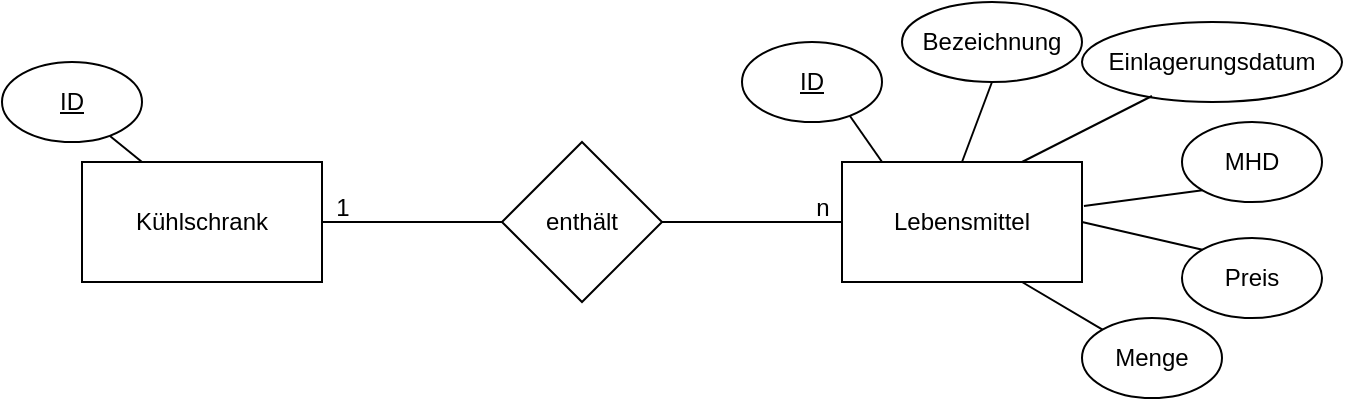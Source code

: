 <mxfile version="24.7.7">
  <diagram name="Seite-1" id="0gbFMJO8GkSnmhqrrLxl">
    <mxGraphModel dx="1290" dy="530" grid="1" gridSize="10" guides="1" tooltips="1" connect="1" arrows="1" fold="1" page="1" pageScale="1" pageWidth="827" pageHeight="1169" math="0" shadow="0">
      <root>
        <mxCell id="0" />
        <mxCell id="1" parent="0" />
        <mxCell id="CniOOqTi2MUg2u5NT7FD-1" value="Kühlschrank" style="rounded=0;whiteSpace=wrap;html=1;" vertex="1" parent="1">
          <mxGeometry x="80" y="250" width="120" height="60" as="geometry" />
        </mxCell>
        <mxCell id="CniOOqTi2MUg2u5NT7FD-2" value="Lebensmittel" style="rounded=0;whiteSpace=wrap;html=1;" vertex="1" parent="1">
          <mxGeometry x="460" y="250" width="120" height="60" as="geometry" />
        </mxCell>
        <mxCell id="CniOOqTi2MUg2u5NT7FD-4" value="&lt;div&gt;enthält&lt;/div&gt;" style="rhombus;whiteSpace=wrap;html=1;" vertex="1" parent="1">
          <mxGeometry x="290" y="240" width="80" height="80" as="geometry" />
        </mxCell>
        <mxCell id="CniOOqTi2MUg2u5NT7FD-6" value="" style="endArrow=none;html=1;rounded=0;exitX=1;exitY=0.5;exitDx=0;exitDy=0;entryX=0;entryY=0.5;entryDx=0;entryDy=0;" edge="1" parent="1" source="CniOOqTi2MUg2u5NT7FD-1" target="CniOOqTi2MUg2u5NT7FD-4">
          <mxGeometry width="50" height="50" relative="1" as="geometry">
            <mxPoint x="280" y="340" as="sourcePoint" />
            <mxPoint x="330" y="290" as="targetPoint" />
          </mxGeometry>
        </mxCell>
        <mxCell id="CniOOqTi2MUg2u5NT7FD-7" value="" style="endArrow=none;html=1;rounded=0;exitX=0;exitY=0.5;exitDx=0;exitDy=0;entryX=1;entryY=0.5;entryDx=0;entryDy=0;" edge="1" parent="1" source="CniOOqTi2MUg2u5NT7FD-2" target="CniOOqTi2MUg2u5NT7FD-4">
          <mxGeometry width="50" height="50" relative="1" as="geometry">
            <mxPoint x="210" y="290" as="sourcePoint" />
            <mxPoint x="300" y="290" as="targetPoint" />
          </mxGeometry>
        </mxCell>
        <mxCell id="CniOOqTi2MUg2u5NT7FD-8" value="1" style="text;html=1;align=center;verticalAlign=middle;resizable=0;points=[];autosize=1;strokeColor=none;fillColor=none;" vertex="1" parent="1">
          <mxGeometry x="195" y="258" width="30" height="30" as="geometry" />
        </mxCell>
        <mxCell id="CniOOqTi2MUg2u5NT7FD-9" value="n" style="text;html=1;align=center;verticalAlign=middle;resizable=0;points=[];autosize=1;strokeColor=none;fillColor=none;" vertex="1" parent="1">
          <mxGeometry x="435" y="258" width="30" height="30" as="geometry" />
        </mxCell>
        <mxCell id="CniOOqTi2MUg2u5NT7FD-10" value="MHD" style="ellipse;whiteSpace=wrap;html=1;" vertex="1" parent="1">
          <mxGeometry x="630" y="230" width="70" height="40" as="geometry" />
        </mxCell>
        <mxCell id="CniOOqTi2MUg2u5NT7FD-11" value="&lt;u&gt;ID&lt;/u&gt;" style="ellipse;whiteSpace=wrap;html=1;" vertex="1" parent="1">
          <mxGeometry x="410" y="190" width="70" height="40" as="geometry" />
        </mxCell>
        <mxCell id="CniOOqTi2MUg2u5NT7FD-12" value="" style="endArrow=none;html=1;rounded=0;entryX=0.771;entryY=0.925;entryDx=0;entryDy=0;entryPerimeter=0;exitX=0.167;exitY=0;exitDx=0;exitDy=0;exitPerimeter=0;" edge="1" parent="1" source="CniOOqTi2MUg2u5NT7FD-2" target="CniOOqTi2MUg2u5NT7FD-11">
          <mxGeometry width="50" height="50" relative="1" as="geometry">
            <mxPoint x="420" y="350" as="sourcePoint" />
            <mxPoint x="470" y="300" as="targetPoint" />
          </mxGeometry>
        </mxCell>
        <mxCell id="CniOOqTi2MUg2u5NT7FD-13" value="" style="endArrow=none;html=1;rounded=0;entryX=0;entryY=1;entryDx=0;entryDy=0;exitX=1.008;exitY=0.367;exitDx=0;exitDy=0;exitPerimeter=0;" edge="1" parent="1" source="CniOOqTi2MUg2u5NT7FD-2" target="CniOOqTi2MUg2u5NT7FD-10">
          <mxGeometry width="50" height="50" relative="1" as="geometry">
            <mxPoint x="490" y="260" as="sourcePoint" />
            <mxPoint x="474" y="237" as="targetPoint" />
          </mxGeometry>
        </mxCell>
        <mxCell id="CniOOqTi2MUg2u5NT7FD-14" value="Bezeichnung" style="ellipse;whiteSpace=wrap;html=1;" vertex="1" parent="1">
          <mxGeometry x="490" y="170" width="90" height="40" as="geometry" />
        </mxCell>
        <mxCell id="CniOOqTi2MUg2u5NT7FD-15" value="" style="endArrow=none;html=1;rounded=0;entryX=0.5;entryY=1;entryDx=0;entryDy=0;exitX=0.5;exitY=0;exitDx=0;exitDy=0;" edge="1" parent="1" source="CniOOqTi2MUg2u5NT7FD-2" target="CniOOqTi2MUg2u5NT7FD-14">
          <mxGeometry width="50" height="50" relative="1" as="geometry">
            <mxPoint x="560" y="260" as="sourcePoint" />
            <mxPoint x="625" y="220" as="targetPoint" />
          </mxGeometry>
        </mxCell>
        <mxCell id="CniOOqTi2MUg2u5NT7FD-16" value="Einlagerungsdatum" style="ellipse;whiteSpace=wrap;html=1;" vertex="1" parent="1">
          <mxGeometry x="580" y="180" width="130" height="40" as="geometry" />
        </mxCell>
        <mxCell id="CniOOqTi2MUg2u5NT7FD-17" value="" style="endArrow=none;html=1;rounded=0;entryX=0.269;entryY=0.925;entryDx=0;entryDy=0;exitX=0.75;exitY=0;exitDx=0;exitDy=0;entryPerimeter=0;" edge="1" parent="1" source="CniOOqTi2MUg2u5NT7FD-2" target="CniOOqTi2MUg2u5NT7FD-16">
          <mxGeometry width="50" height="50" relative="1" as="geometry">
            <mxPoint x="530" y="260" as="sourcePoint" />
            <mxPoint x="545" y="220" as="targetPoint" />
          </mxGeometry>
        </mxCell>
        <mxCell id="CniOOqTi2MUg2u5NT7FD-18" value="Preis" style="ellipse;whiteSpace=wrap;html=1;" vertex="1" parent="1">
          <mxGeometry x="630" y="288" width="70" height="40" as="geometry" />
        </mxCell>
        <mxCell id="CniOOqTi2MUg2u5NT7FD-19" value="" style="endArrow=none;html=1;rounded=0;entryX=0;entryY=0;entryDx=0;entryDy=0;exitX=1;exitY=0.5;exitDx=0;exitDy=0;" edge="1" parent="1" source="CniOOqTi2MUg2u5NT7FD-2" target="CniOOqTi2MUg2u5NT7FD-18">
          <mxGeometry width="50" height="50" relative="1" as="geometry">
            <mxPoint x="591" y="282" as="sourcePoint" />
            <mxPoint x="650" y="274" as="targetPoint" />
          </mxGeometry>
        </mxCell>
        <mxCell id="CniOOqTi2MUg2u5NT7FD-20" value="&lt;u&gt;ID&lt;/u&gt;" style="ellipse;whiteSpace=wrap;html=1;" vertex="1" parent="1">
          <mxGeometry x="40" y="200" width="70" height="40" as="geometry" />
        </mxCell>
        <mxCell id="CniOOqTi2MUg2u5NT7FD-21" value="" style="endArrow=none;html=1;rounded=0;entryX=0.771;entryY=0.925;entryDx=0;entryDy=0;entryPerimeter=0;exitX=0.25;exitY=0;exitDx=0;exitDy=0;" edge="1" parent="1" target="CniOOqTi2MUg2u5NT7FD-20" source="CniOOqTi2MUg2u5NT7FD-1">
          <mxGeometry width="50" height="50" relative="1" as="geometry">
            <mxPoint x="140" y="240" as="sourcePoint" />
            <mxPoint x="130" y="290" as="targetPoint" />
          </mxGeometry>
        </mxCell>
        <mxCell id="CniOOqTi2MUg2u5NT7FD-24" value="Menge" style="ellipse;whiteSpace=wrap;html=1;" vertex="1" parent="1">
          <mxGeometry x="580" y="328" width="70" height="40" as="geometry" />
        </mxCell>
        <mxCell id="CniOOqTi2MUg2u5NT7FD-25" value="" style="endArrow=none;html=1;rounded=0;entryX=0;entryY=0;entryDx=0;entryDy=0;exitX=0.75;exitY=1;exitDx=0;exitDy=0;" edge="1" parent="1" source="CniOOqTi2MUg2u5NT7FD-2" target="CniOOqTi2MUg2u5NT7FD-24">
          <mxGeometry width="50" height="50" relative="1" as="geometry">
            <mxPoint x="590" y="290" as="sourcePoint" />
            <mxPoint x="650" y="304" as="targetPoint" />
          </mxGeometry>
        </mxCell>
      </root>
    </mxGraphModel>
  </diagram>
</mxfile>
